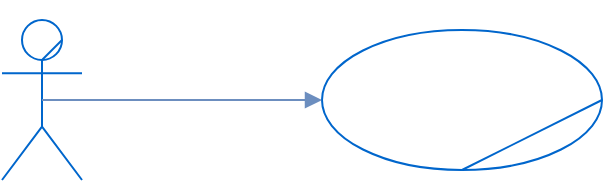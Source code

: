 <mxfile version="21.6.9" type="device">
  <diagram id="Vp-sD-l9kzpEGVtA2RE4" name="BUC">
    <mxGraphModel dx="1434" dy="750" grid="1" gridSize="10" guides="1" tooltips="1" connect="1" arrows="1" fold="1" page="1" pageScale="1" pageWidth="827" pageHeight="1169" math="0" shadow="0">
      <root>
        <mxCell id="0" />
        <mxCell id="1" parent="0" />
        <mxCell id="eDLGHlXj9hkd9nKBL7HL-6" value="" style="group" parent="1" vertex="1" connectable="0">
          <mxGeometry x="70" y="30" width="40" height="80" as="geometry" />
        </mxCell>
        <mxCell id="eDLGHlXj9hkd9nKBL7HL-10" value="" style="group" parent="eDLGHlXj9hkd9nKBL7HL-6" vertex="1" connectable="0">
          <mxGeometry x="-30" y="10" width="40" height="80" as="geometry" />
        </mxCell>
        <mxCell id="eDLGHlXj9hkd9nKBL7HL-1" value="" style="shape=umlActor;verticalLabelPosition=bottom;verticalAlign=top;html=1;outlineConnect=0;strokeColor=#0066CC;" parent="eDLGHlXj9hkd9nKBL7HL-10" vertex="1">
          <mxGeometry width="40" height="80" as="geometry" />
        </mxCell>
        <mxCell id="eDLGHlXj9hkd9nKBL7HL-5" value="" style="endArrow=none;html=1;strokeColor=#0066CC;" parent="eDLGHlXj9hkd9nKBL7HL-10" edge="1">
          <mxGeometry width="50" height="50" relative="1" as="geometry">
            <mxPoint x="20" y="20" as="sourcePoint" />
            <mxPoint x="30" y="10" as="targetPoint" />
          </mxGeometry>
        </mxCell>
        <mxCell id="eDLGHlXj9hkd9nKBL7HL-8" value="" style="group" parent="1" vertex="1" connectable="0">
          <mxGeometry x="200" y="45" width="140" height="70" as="geometry" />
        </mxCell>
        <mxCell id="eDLGHlXj9hkd9nKBL7HL-2" value="" style="ellipse;whiteSpace=wrap;html=1;strokeColor=#0066CC;" parent="eDLGHlXj9hkd9nKBL7HL-8" vertex="1">
          <mxGeometry width="140" height="70" as="geometry" />
        </mxCell>
        <mxCell id="eDLGHlXj9hkd9nKBL7HL-7" value="" style="endArrow=none;html=1;entryX=1;entryY=0.5;entryDx=0;entryDy=0;strokeColor=#0066CC;" parent="eDLGHlXj9hkd9nKBL7HL-8" target="eDLGHlXj9hkd9nKBL7HL-2" edge="1">
          <mxGeometry width="50" height="50" relative="1" as="geometry">
            <mxPoint x="70" y="70" as="sourcePoint" />
            <mxPoint x="120" y="20" as="targetPoint" />
          </mxGeometry>
        </mxCell>
        <mxCell id="E8iNg-OijtYIljGcVxgf-2" style="edgeStyle=none;shape=connector;rounded=0;orthogonalLoop=1;jettySize=auto;html=1;labelBackgroundColor=default;strokeColor=#6c8ebf;fontFamily=Helvetica;fontSize=12;fontColor=default;endArrow=block;endFill=1;fillColor=#dae8fc;exitX=0.5;exitY=0.5;exitDx=0;exitDy=0;exitPerimeter=0;" edge="1" parent="1" source="eDLGHlXj9hkd9nKBL7HL-1" target="eDLGHlXj9hkd9nKBL7HL-2">
          <mxGeometry relative="1" as="geometry" />
        </mxCell>
      </root>
    </mxGraphModel>
  </diagram>
</mxfile>
